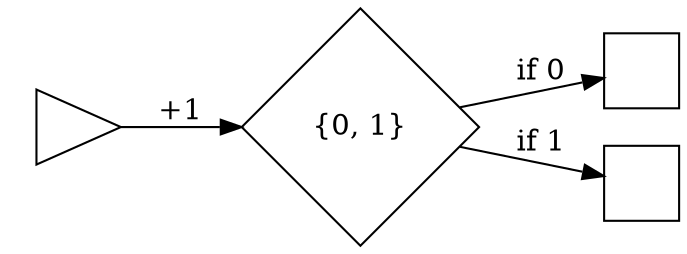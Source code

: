 digraph {
  rankdir = LR

  node [label="", shape="square"]
  input0
  input1

  node [ label = "", shape = "square", orientation = "45" ]
  state [ label = "{0, 1}" ]

  node [ label = "", shape = "triangle", orientation = "-90" ]
  output

  subgraph {
    rank = same; input0; input1;
  }

  output -> state [ label = "+1" ]

             state -> input0 [ label = "if 0" ]
             state -> input1 [ label = "if 1" ]
}
